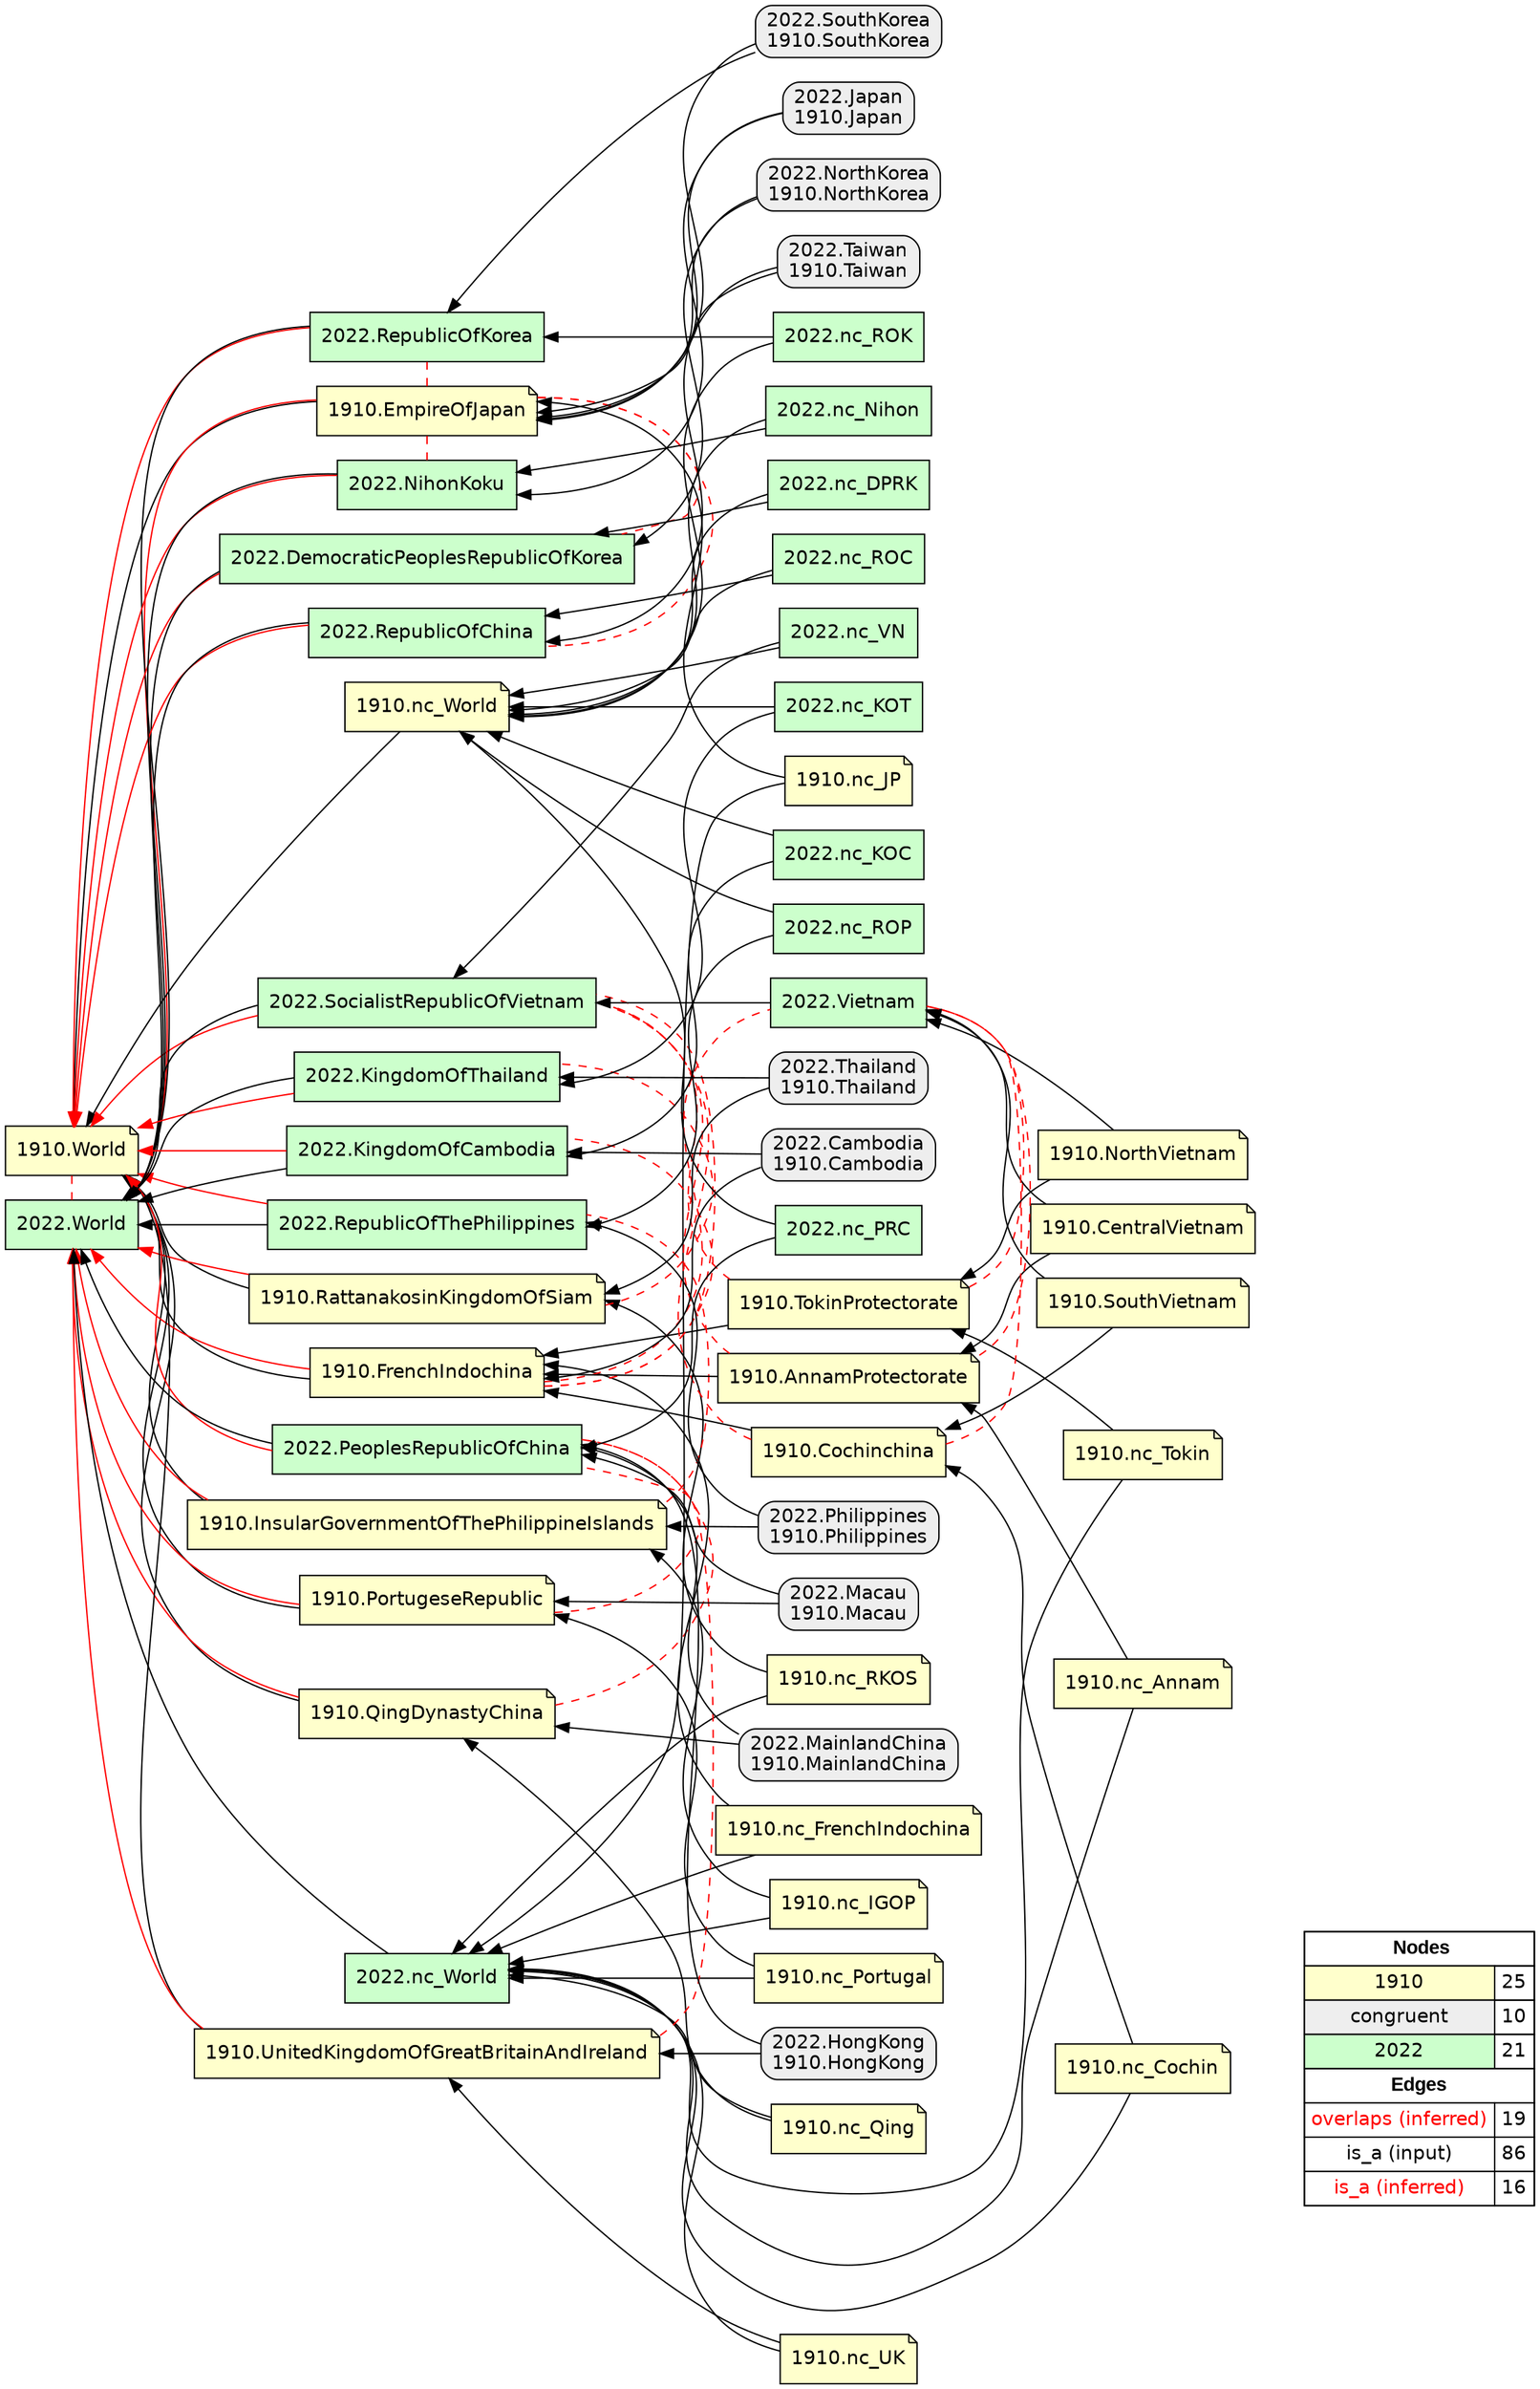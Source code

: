 digraph{
rankdir=RL
node[shape=note style=filled fillcolor="#FFFFCC" fontname="helvetica"] 
"1910.QingDynastyChina"
"1910.nc_RKOS"
"1910.EmpireOfJapan"
"1910.nc_World"
"1910.nc_Portugal"
"1910.InsularGovernmentOfThePhilippineIslands"
"1910.TokinProtectorate"
"1910.NorthVietnam"
"1910.RattanakosinKingdomOfSiam"
"1910.CentralVietnam"
"1910.nc_Tokin"
"1910.nc_Annam"
"1910.nc_FrenchIndochina"
"1910.nc_JP"
"1910.nc_UK"
"1910.World"
"1910.FrenchIndochina"
"1910.PortugeseRepublic"
"1910.AnnamProtectorate"
"1910.nc_Cochin"
"1910.SouthVietnam"
"1910.nc_Qing"
"1910.UnitedKingdomOfGreatBritainAndIreland"
"1910.Cochinchina"
"1910.nc_IGOP"
node[shape=box style="filled,rounded" fillcolor="#EEEEEE" fontname="helvetica"] 
"2022.Cambodia\n1910.Cambodia"
"2022.HongKong\n1910.HongKong"
"2022.Japan\n1910.Japan"
"2022.Macau\n1910.Macau"
"2022.MainlandChina\n1910.MainlandChina"
"2022.Thailand\n1910.Thailand"
"2022.SouthKorea\n1910.SouthKorea"
"2022.NorthKorea\n1910.NorthKorea"
"2022.Taiwan\n1910.Taiwan"
"2022.Philippines\n1910.Philippines"
node[shape=box style=filled fillcolor="#CCFFCC" fontname="helvetica"] 
"2022.nc_Nihon"
"2022.RepublicOfThePhilippines"
"2022.nc_VN"
"2022.SocialistRepublicOfVietnam"
"2022.RepublicOfKorea"
"2022.DemocraticPeoplesRepublicOfKorea"
"2022.nc_World"
"2022.PeoplesRepublicOfChina"
"2022.RepublicOfChina"
"2022.Vietnam"
"2022.nc_DPRK"
"2022.NihonKoku"
"2022.World"
"2022.KingdomOfThailand"
"2022.nc_PRC"
"2022.nc_ROK"
"2022.nc_KOC"
"2022.nc_ROC"
"2022.nc_KOT"
"2022.nc_ROP"
"2022.KingdomOfCambodia"
edge[arrowhead=none style=dashed color="#FF0000" constraint=false penwidth=1]
"1910.Cochinchina" -> "2022.SocialistRepublicOfVietnam"
"1910.World" -> "2022.World"
"1910.InsularGovernmentOfThePhilippineIslands" -> "2022.RepublicOfThePhilippines"
"1910.UnitedKingdomOfGreatBritainAndIreland" -> "2022.PeoplesRepublicOfChina"
"1910.FrenchIndochina" -> "2022.Vietnam"
"1910.RattanakosinKingdomOfSiam" -> "2022.KingdomOfThailand"
"1910.Cochinchina" -> "2022.Vietnam"
"1910.FrenchIndochina" -> "2022.SocialistRepublicOfVietnam"
"1910.EmpireOfJapan" -> "2022.NihonKoku"
"1910.AnnamProtectorate" -> "2022.SocialistRepublicOfVietnam"
"1910.AnnamProtectorate" -> "2022.Vietnam"
"1910.QingDynastyChina" -> "2022.PeoplesRepublicOfChina"
"1910.FrenchIndochina" -> "2022.KingdomOfCambodia"
"1910.EmpireOfJapan" -> "2022.DemocraticPeoplesRepublicOfKorea"
"1910.TokinProtectorate" -> "2022.Vietnam"
"1910.PortugeseRepublic" -> "2022.PeoplesRepublicOfChina"
"1910.EmpireOfJapan" -> "2022.RepublicOfKorea"
"1910.TokinProtectorate" -> "2022.SocialistRepublicOfVietnam"
"1910.EmpireOfJapan" -> "2022.RepublicOfChina"
edge[arrowhead=normal style=dotted color="#000000" constraint=true penwidth=1]
edge[arrowhead=normal style=solid color="#000000" constraint=true penwidth=1]
"2022.HongKong\n1910.HongKong" -> "2022.PeoplesRepublicOfChina"
"1910.CentralVietnam" -> "2022.Vietnam"
"1910.RattanakosinKingdomOfSiam" -> "1910.World"
"2022.nc_DPRK" -> "2022.DemocraticPeoplesRepublicOfKorea"
"1910.TokinProtectorate" -> "1910.FrenchIndochina"
"2022.Taiwan\n1910.Taiwan" -> "1910.EmpireOfJapan"
"2022.RepublicOfKorea" -> "2022.World"
"2022.NorthKorea\n1910.NorthKorea" -> "1910.EmpireOfJapan"
"2022.nc_ROP" -> "1910.nc_World"
"2022.Philippines\n1910.Philippines" -> "1910.InsularGovernmentOfThePhilippineIslands"
"2022.nc_ROC" -> "2022.RepublicOfChina"
"1910.nc_Cochin" -> "1910.Cochinchina"
"1910.nc_RKOS" -> "1910.RattanakosinKingdomOfSiam"
"2022.nc_Nihon" -> "2022.NihonKoku"
"1910.InsularGovernmentOfThePhilippineIslands" -> "1910.World"
"2022.RepublicOfChina" -> "2022.World"
"2022.Philippines\n1910.Philippines" -> "2022.RepublicOfThePhilippines"
"1910.SouthVietnam" -> "1910.Cochinchina"
"2022.nc_VN" -> "2022.SocialistRepublicOfVietnam"
"2022.SocialistRepublicOfVietnam" -> "2022.World"
"2022.nc_KOT" -> "2022.KingdomOfThailand"
"1910.nc_Cochin" -> "2022.nc_World"
"1910.nc_FrenchIndochina" -> "2022.nc_World"
"2022.SouthKorea\n1910.SouthKorea" -> "1910.EmpireOfJapan"
"1910.EmpireOfJapan" -> "1910.World"
"1910.nc_FrenchIndochina" -> "1910.FrenchIndochina"
"2022.Cambodia\n1910.Cambodia" -> "2022.KingdomOfCambodia"
"1910.nc_IGOP" -> "1910.InsularGovernmentOfThePhilippineIslands"
"1910.FrenchIndochina" -> "1910.World"
"2022.Thailand\n1910.Thailand" -> "1910.RattanakosinKingdomOfSiam"
"2022.nc_KOT" -> "1910.nc_World"
"1910.CentralVietnam" -> "1910.AnnamProtectorate"
"2022.nc_KOC" -> "1910.nc_World"
"1910.nc_Qing" -> "1910.QingDynastyChina"
"1910.NorthVietnam" -> "1910.TokinProtectorate"
"2022.DemocraticPeoplesRepublicOfKorea" -> "2022.World"
"1910.nc_Portugal" -> "2022.nc_World"
"1910.NorthVietnam" -> "2022.Vietnam"
"1910.nc_Qing" -> "2022.nc_World"
"1910.SouthVietnam" -> "2022.Vietnam"
"2022.Japan\n1910.Japan" -> "2022.NihonKoku"
"2022.nc_DPRK" -> "1910.nc_World"
"2022.nc_VN" -> "1910.nc_World"
"2022.NihonKoku" -> "2022.World"
"1910.UnitedKingdomOfGreatBritainAndIreland" -> "1910.World"
"2022.MainlandChina\n1910.MainlandChina" -> "1910.QingDynastyChina"
"1910.Cochinchina" -> "1910.FrenchIndochina"
"2022.MainlandChina\n1910.MainlandChina" -> "2022.PeoplesRepublicOfChina"
"2022.nc_ROK" -> "2022.RepublicOfKorea"
"2022.nc_ROP" -> "2022.RepublicOfThePhilippines"
"1910.nc_World" -> "1910.World"
"2022.Cambodia\n1910.Cambodia" -> "1910.FrenchIndochina"
"2022.Macau\n1910.Macau" -> "1910.PortugeseRepublic"
"1910.nc_UK" -> "1910.UnitedKingdomOfGreatBritainAndIreland"
"1910.nc_JP" -> "1910.EmpireOfJapan"
"1910.nc_Annam" -> "2022.nc_World"
"2022.Thailand\n1910.Thailand" -> "2022.KingdomOfThailand"
"1910.nc_Tokin" -> "1910.TokinProtectorate"
"1910.nc_JP" -> "2022.nc_World"
"1910.nc_RKOS" -> "2022.nc_World"
"1910.nc_UK" -> "2022.nc_World"
"2022.nc_World" -> "2022.World"
"2022.Vietnam" -> "2022.SocialistRepublicOfVietnam"
"2022.SouthKorea\n1910.SouthKorea" -> "2022.RepublicOfKorea"
"1910.nc_IGOP" -> "2022.nc_World"
"2022.RepublicOfThePhilippines" -> "2022.World"
"2022.Taiwan\n1910.Taiwan" -> "2022.RepublicOfChina"
"2022.NorthKorea\n1910.NorthKorea" -> "2022.DemocraticPeoplesRepublicOfKorea"
"2022.KingdomOfCambodia" -> "2022.World"
"2022.HongKong\n1910.HongKong" -> "1910.UnitedKingdomOfGreatBritainAndIreland"
"1910.nc_Tokin" -> "2022.nc_World"
"2022.PeoplesRepublicOfChina" -> "2022.World"
"2022.nc_Nihon" -> "1910.nc_World"
"2022.nc_PRC" -> "1910.nc_World"
"1910.PortugeseRepublic" -> "1910.World"
"2022.Macau\n1910.Macau" -> "2022.PeoplesRepublicOfChina"
"2022.nc_ROK" -> "1910.nc_World"
"2022.Japan\n1910.Japan" -> "1910.EmpireOfJapan"
"1910.QingDynastyChina" -> "1910.World"
"2022.nc_KOC" -> "2022.KingdomOfCambodia"
"1910.nc_Portugal" -> "1910.PortugeseRepublic"
"1910.AnnamProtectorate" -> "1910.FrenchIndochina"
"1910.nc_Annam" -> "1910.AnnamProtectorate"
"2022.KingdomOfThailand" -> "2022.World"
"2022.nc_PRC" -> "2022.PeoplesRepublicOfChina"
"2022.nc_ROC" -> "1910.nc_World"
edge[arrowhead=normal style=solid color="#FF0000" constraint=true penwidth=1]
"2022.PeoplesRepublicOfChina" -> "1910.World"
"1910.RattanakosinKingdomOfSiam" -> "2022.World"
"1910.EmpireOfJapan" -> "2022.World"
"2022.RepublicOfThePhilippines" -> "1910.World"
"1910.FrenchIndochina" -> "2022.World"
"1910.UnitedKingdomOfGreatBritainAndIreland" -> "2022.World"
"2022.KingdomOfThailand" -> "1910.World"
"2022.DemocraticPeoplesRepublicOfKorea" -> "1910.World"
"2022.RepublicOfChina" -> "1910.World"
"2022.SocialistRepublicOfVietnam" -> "1910.World"
"2022.KingdomOfCambodia" -> "1910.World"
"2022.NihonKoku" -> "1910.World"
"1910.PortugeseRepublic" -> "2022.World"
"1910.InsularGovernmentOfThePhilippineIslands" -> "2022.World"
"2022.RepublicOfKorea" -> "1910.World"
"1910.QingDynastyChina" -> "2022.World"
node[shape=box] 
{rank=source Legend [fillcolor= white margin=0 label=< 
 <TABLE BORDER="0" CELLBORDER="1" CELLSPACING="0" CELLPADDING="4"> 
<TR> <TD COLSPAN="2"><font face="Arial Black"> Nodes</font></TD> </TR> 
<TR> 
 <TD bgcolor="#FFFFCC" fontname="helvetica">1910</TD> 
 <TD>25</TD> 
 </TR> 
<TR> 
 <TD bgcolor="#EEEEEE" fontname="helvetica">congruent</TD> 
 <TD>10</TD> 
 </TR> 
<TR> 
 <TD bgcolor="#CCFFCC" fontname="helvetica">2022</TD> 
 <TD>21</TD> 
 </TR> 
<TR> <TD COLSPAN="2"><font face = "Arial Black"> Edges </font></TD> </TR> 
<TR> 
 <TD><font color ="#FF0000">overlaps (inferred)</font></TD><TD>19</TD>
</TR>
<TR> 
 <TD><font color ="#000000">is_a (input)</font></TD><TD>86</TD>
</TR>
<TR> 
 <TD><font color ="#FF0000">is_a (inferred)</font></TD><TD>16</TD>
</TR>
</TABLE> 
 >] } 
}